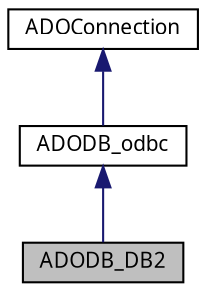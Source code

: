 digraph G
{
  bgcolor="transparent";
  edge [fontname="FreeSans.ttf",fontsize=10,labelfontname="FreeSans.ttf",labelfontsize=10];
  node [fontname="FreeSans.ttf",fontsize=10,shape=record];
  Node1 [label="ADODB_DB2",height=0.2,width=0.4,color="black", fillcolor="grey75", style="filled" fontcolor="black"];
  Node2 -> Node1 [dir=back,color="midnightblue",fontsize=10,style="solid",fontname="FreeSans.ttf"];
  Node2 [label="ADODB_odbc",height=0.2,width=0.4,color="black",URL="$class_a_d_o_d_b__odbc.html"];
  Node3 -> Node2 [dir=back,color="midnightblue",fontsize=10,style="solid",fontname="FreeSans.ttf"];
  Node3 [label="ADOConnection",height=0.2,width=0.4,color="black",URL="$class_a_d_o_connection.html"];
}

